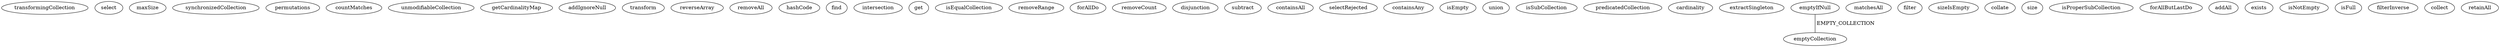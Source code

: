 digraph G {
transformingCollection;
select;
maxSize;
synchronizedCollection;
permutations;
countMatches;
unmodifiableCollection;
getCardinalityMap;
addIgnoreNull;
transform;
reverseArray;
removeAll;
hashCode;
find;
intersection;
get;
isEqualCollection;
removeRange;
forAllDo;
removeCount;
disjunction;
subtract;
containsAll;
selectRejected;
containsAny;
isEmpty;
union;
isSubCollection;
predicatedCollection;
cardinality;
extractSingleton;
emptyIfNull;
matchesAll;
filter;
sizeIsEmpty;
collate;
size;
isProperSubCollection;
forAllButLastDo;
addAll;
exists;
emptyCollection;
isNotEmpty;
isFull;
filterInverse;
collect;
retainAll;
emptyIfNull -> emptyCollection [label=" EMPTY_COLLECTION", dir=none];
}